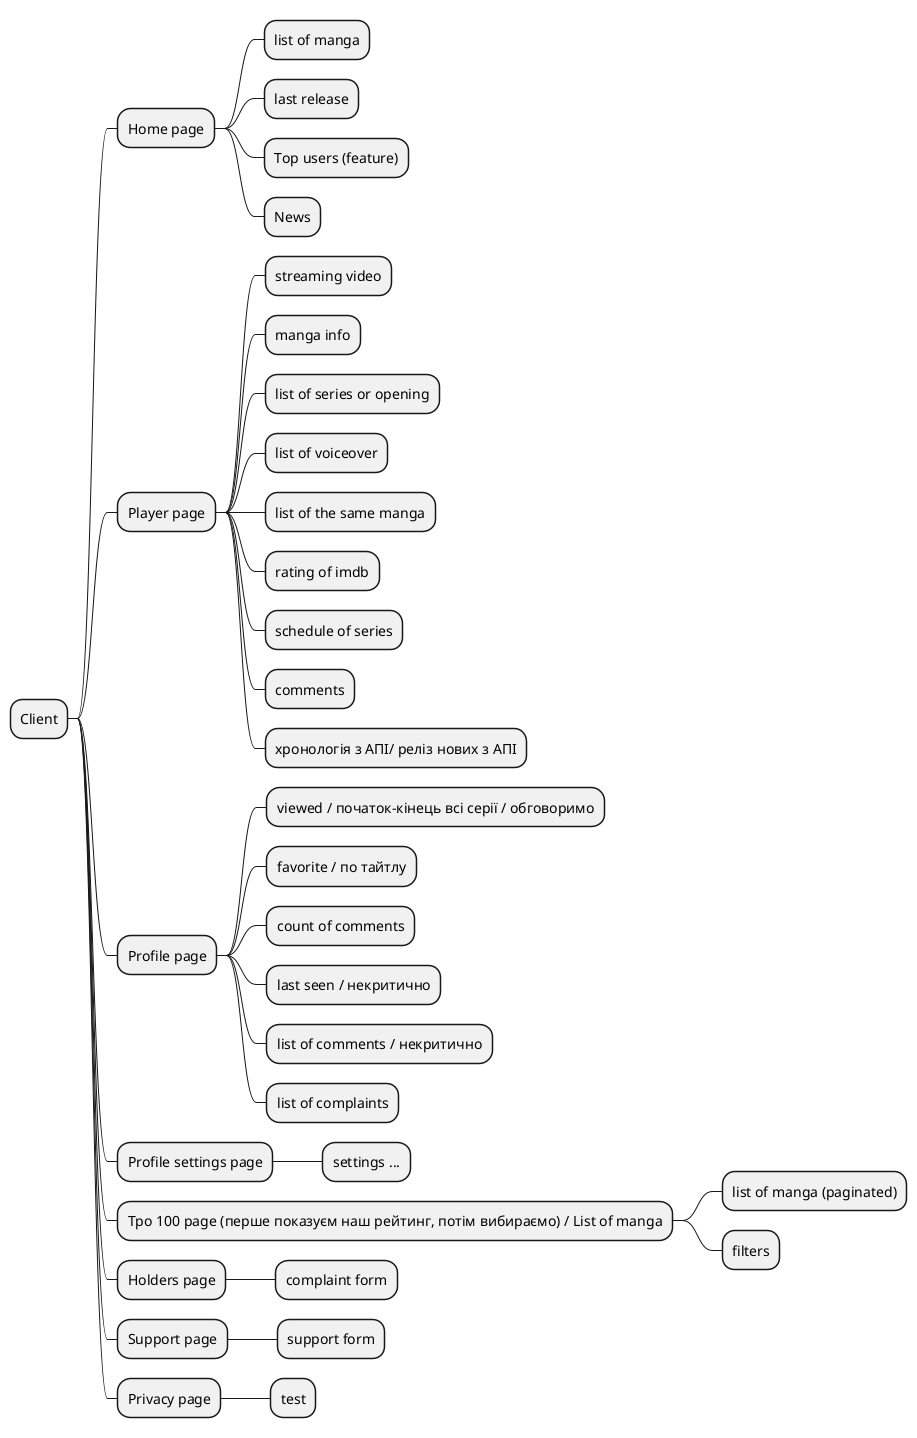 @startmindmap

* Client
** Home page
*** list of manga
*** last release
*** Top users (feature)
*** News
** Player page
*** streaming video
*** manga info
*** list of series or opening
*** list of voiceover
*** list of the same manga
*** rating of imdb
*** schedule of series
*** comments
*** хронологія з АПІ/ реліз нових з АПІ
** Profile page
*** viewed / початок-кінець всі серії / обговоримо
*** favorite / по тайтлу
*** count of comments
*** last seen / некритично
*** list of comments / некритично
*** list of complaints
** Profile settings page
*** settings ...
** Tpo 100 page (перше показуєм наш рейтинг, потім вибираємо) / List of manga
*** list of manga (paginated)
*** filters
** Holders page
*** complaint form
** Support page
*** support form
** Privacy page
*** test
@endmindmap